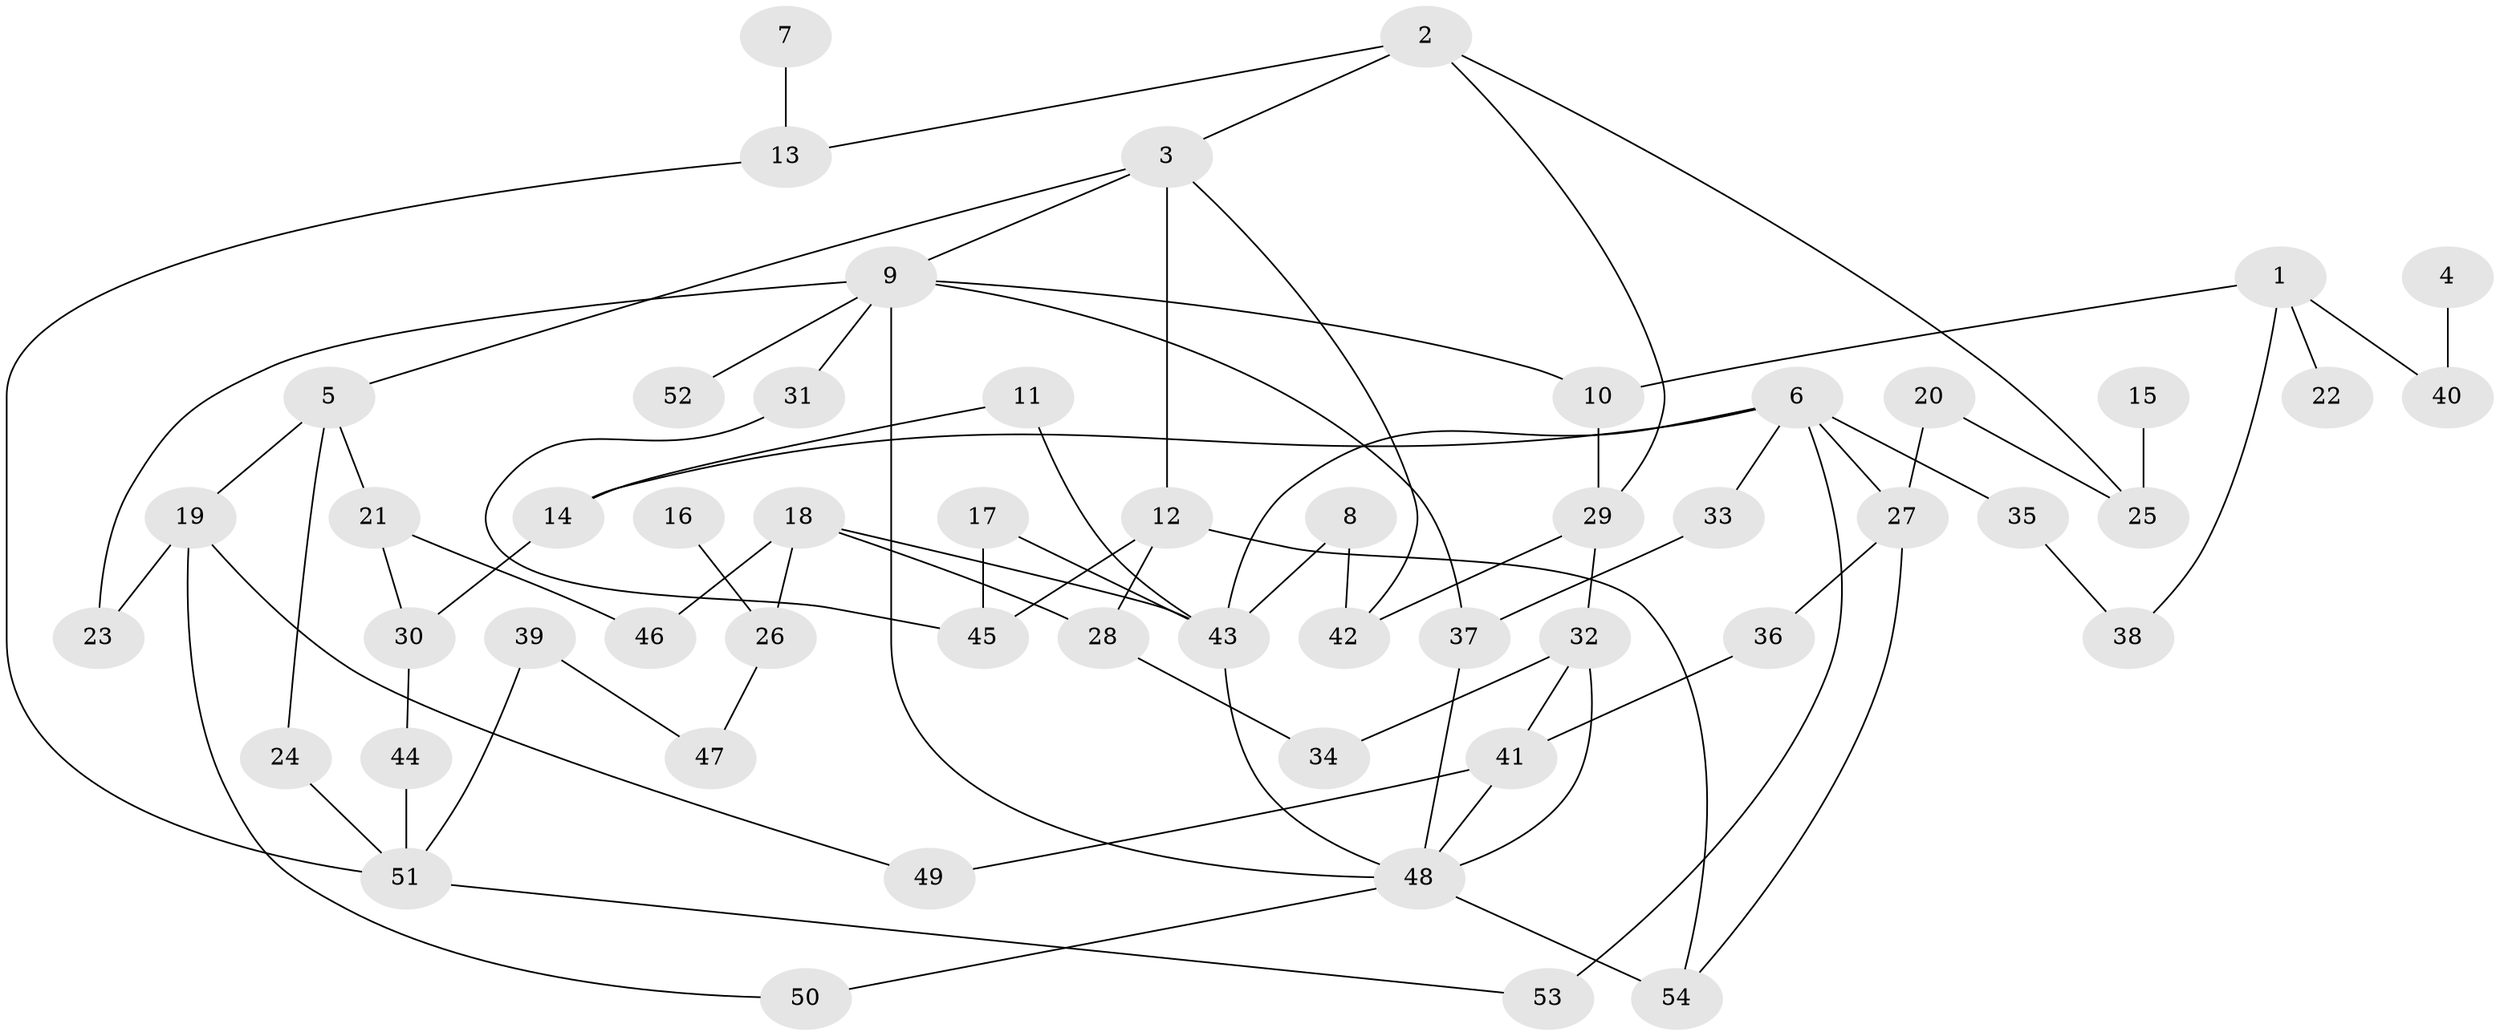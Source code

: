 // original degree distribution, {4: 0.18691588785046728, 8: 0.018691588785046728, 7: 0.009345794392523364, 2: 0.32710280373831774, 3: 0.102803738317757, 6: 0.018691588785046728, 1: 0.308411214953271, 5: 0.028037383177570093}
// Generated by graph-tools (version 1.1) at 2025/36/03/04/25 23:36:12]
// undirected, 54 vertices, 79 edges
graph export_dot {
  node [color=gray90,style=filled];
  1;
  2;
  3;
  4;
  5;
  6;
  7;
  8;
  9;
  10;
  11;
  12;
  13;
  14;
  15;
  16;
  17;
  18;
  19;
  20;
  21;
  22;
  23;
  24;
  25;
  26;
  27;
  28;
  29;
  30;
  31;
  32;
  33;
  34;
  35;
  36;
  37;
  38;
  39;
  40;
  41;
  42;
  43;
  44;
  45;
  46;
  47;
  48;
  49;
  50;
  51;
  52;
  53;
  54;
  1 -- 10 [weight=1.0];
  1 -- 22 [weight=1.0];
  1 -- 38 [weight=1.0];
  1 -- 40 [weight=1.0];
  2 -- 3 [weight=1.0];
  2 -- 13 [weight=1.0];
  2 -- 25 [weight=1.0];
  2 -- 29 [weight=1.0];
  3 -- 5 [weight=1.0];
  3 -- 9 [weight=1.0];
  3 -- 12 [weight=1.0];
  3 -- 42 [weight=1.0];
  4 -- 40 [weight=1.0];
  5 -- 19 [weight=1.0];
  5 -- 21 [weight=1.0];
  5 -- 24 [weight=1.0];
  6 -- 14 [weight=1.0];
  6 -- 27 [weight=1.0];
  6 -- 33 [weight=1.0];
  6 -- 35 [weight=1.0];
  6 -- 43 [weight=1.0];
  6 -- 53 [weight=1.0];
  7 -- 13 [weight=1.0];
  8 -- 42 [weight=1.0];
  8 -- 43 [weight=1.0];
  9 -- 10 [weight=1.0];
  9 -- 23 [weight=1.0];
  9 -- 31 [weight=1.0];
  9 -- 37 [weight=1.0];
  9 -- 48 [weight=1.0];
  9 -- 52 [weight=1.0];
  10 -- 29 [weight=1.0];
  11 -- 14 [weight=1.0];
  11 -- 43 [weight=1.0];
  12 -- 28 [weight=1.0];
  12 -- 45 [weight=1.0];
  12 -- 54 [weight=1.0];
  13 -- 51 [weight=1.0];
  14 -- 30 [weight=1.0];
  15 -- 25 [weight=1.0];
  16 -- 26 [weight=1.0];
  17 -- 43 [weight=1.0];
  17 -- 45 [weight=1.0];
  18 -- 26 [weight=1.0];
  18 -- 28 [weight=1.0];
  18 -- 43 [weight=1.0];
  18 -- 46 [weight=1.0];
  19 -- 23 [weight=1.0];
  19 -- 49 [weight=1.0];
  19 -- 50 [weight=1.0];
  20 -- 25 [weight=1.0];
  20 -- 27 [weight=1.0];
  21 -- 30 [weight=1.0];
  21 -- 46 [weight=1.0];
  24 -- 51 [weight=1.0];
  26 -- 47 [weight=1.0];
  27 -- 36 [weight=1.0];
  27 -- 54 [weight=1.0];
  28 -- 34 [weight=1.0];
  29 -- 32 [weight=1.0];
  29 -- 42 [weight=1.0];
  30 -- 44 [weight=1.0];
  31 -- 45 [weight=1.0];
  32 -- 34 [weight=1.0];
  32 -- 41 [weight=2.0];
  32 -- 48 [weight=1.0];
  33 -- 37 [weight=1.0];
  35 -- 38 [weight=1.0];
  36 -- 41 [weight=1.0];
  37 -- 48 [weight=1.0];
  39 -- 47 [weight=1.0];
  39 -- 51 [weight=1.0];
  41 -- 48 [weight=1.0];
  41 -- 49 [weight=1.0];
  43 -- 48 [weight=1.0];
  44 -- 51 [weight=1.0];
  48 -- 50 [weight=1.0];
  48 -- 54 [weight=1.0];
  51 -- 53 [weight=1.0];
}
